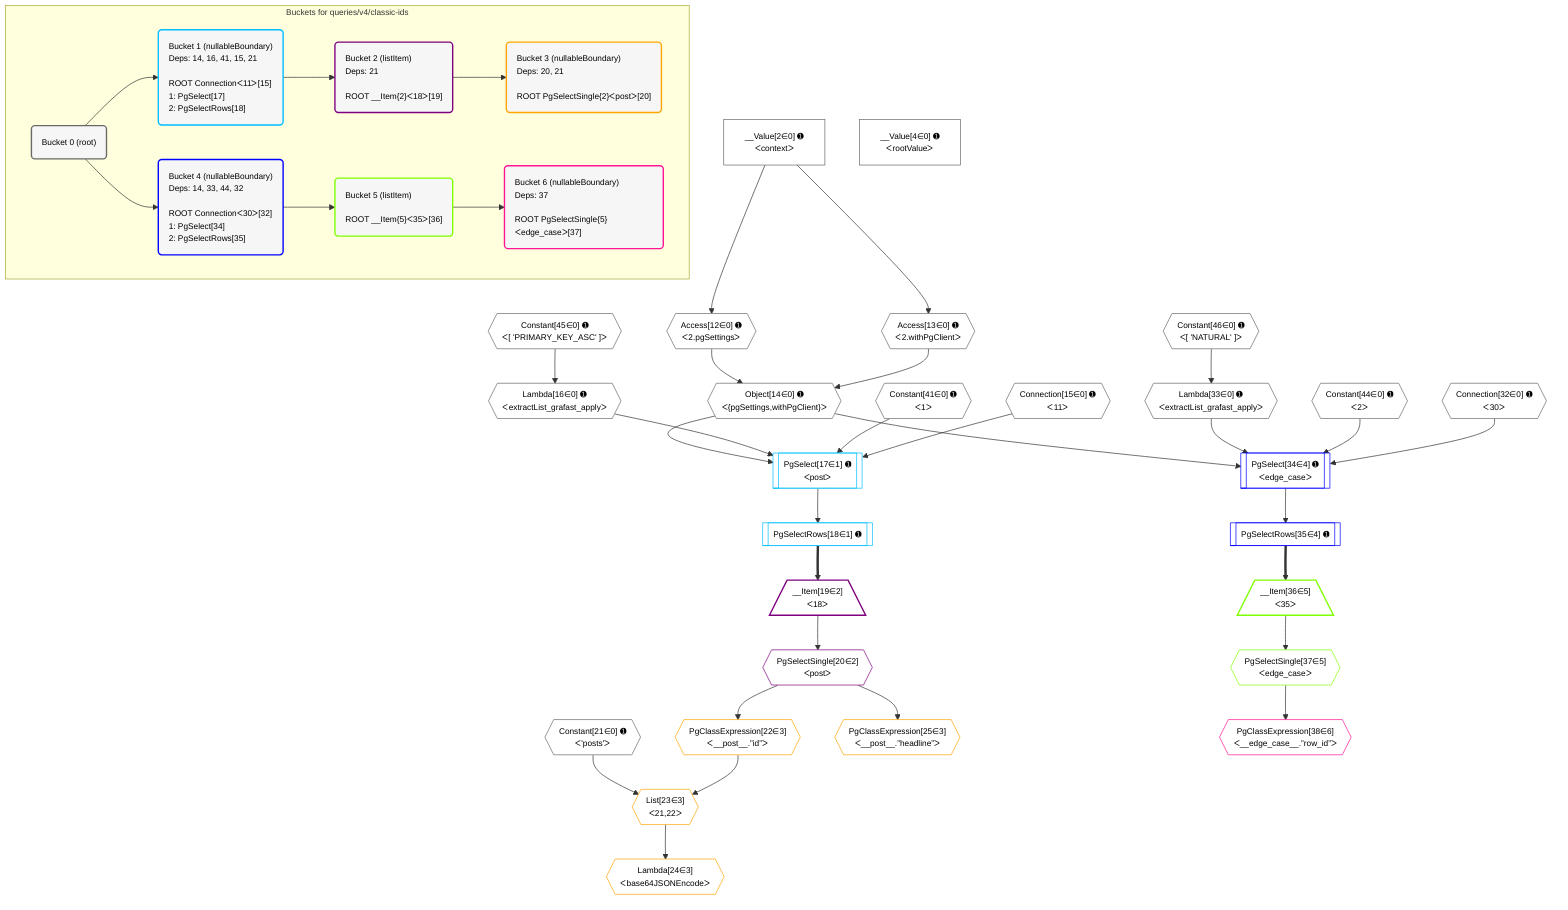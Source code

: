 %%{init: {'themeVariables': { 'fontSize': '12px'}}}%%
graph TD
    classDef path fill:#eee,stroke:#000,color:#000
    classDef plan fill:#fff,stroke-width:1px,color:#000
    classDef itemplan fill:#fff,stroke-width:2px,color:#000
    classDef unbatchedplan fill:#dff,stroke-width:1px,color:#000
    classDef sideeffectplan fill:#fcc,stroke-width:2px,color:#000
    classDef bucket fill:#f6f6f6,color:#000,stroke-width:2px,text-align:left


    %% plan dependencies
    Object14{{"Object[14∈0] ➊<br />ᐸ{pgSettings,withPgClient}ᐳ"}}:::plan
    Access12{{"Access[12∈0] ➊<br />ᐸ2.pgSettingsᐳ"}}:::plan
    Access13{{"Access[13∈0] ➊<br />ᐸ2.withPgClientᐳ"}}:::plan
    Access12 & Access13 --> Object14
    __Value2["__Value[2∈0] ➊<br />ᐸcontextᐳ"]:::plan
    __Value2 --> Access12
    __Value2 --> Access13
    Lambda16{{"Lambda[16∈0] ➊<br />ᐸextractList_grafast_applyᐳ"}}:::plan
    Constant45{{"Constant[45∈0] ➊<br />ᐸ[ 'PRIMARY_KEY_ASC' ]ᐳ"}}:::plan
    Constant45 --> Lambda16
    Lambda33{{"Lambda[33∈0] ➊<br />ᐸextractList_grafast_applyᐳ"}}:::plan
    Constant46{{"Constant[46∈0] ➊<br />ᐸ[ 'NATURAL' ]ᐳ"}}:::plan
    Constant46 --> Lambda33
    __Value4["__Value[4∈0] ➊<br />ᐸrootValueᐳ"]:::plan
    Connection15{{"Connection[15∈0] ➊<br />ᐸ11ᐳ"}}:::plan
    Constant21{{"Constant[21∈0] ➊<br />ᐸ'posts'ᐳ"}}:::plan
    Connection32{{"Connection[32∈0] ➊<br />ᐸ30ᐳ"}}:::plan
    Constant41{{"Constant[41∈0] ➊<br />ᐸ1ᐳ"}}:::plan
    Constant44{{"Constant[44∈0] ➊<br />ᐸ2ᐳ"}}:::plan
    PgSelect17[["PgSelect[17∈1] ➊<br />ᐸpostᐳ"]]:::plan
    Object14 & Lambda16 & Constant41 & Connection15 --> PgSelect17
    PgSelectRows18[["PgSelectRows[18∈1] ➊"]]:::plan
    PgSelect17 --> PgSelectRows18
    __Item19[/"__Item[19∈2]<br />ᐸ18ᐳ"\]:::itemplan
    PgSelectRows18 ==> __Item19
    PgSelectSingle20{{"PgSelectSingle[20∈2]<br />ᐸpostᐳ"}}:::plan
    __Item19 --> PgSelectSingle20
    List23{{"List[23∈3]<br />ᐸ21,22ᐳ"}}:::plan
    PgClassExpression22{{"PgClassExpression[22∈3]<br />ᐸ__post__.”id”ᐳ"}}:::plan
    Constant21 & PgClassExpression22 --> List23
    PgSelectSingle20 --> PgClassExpression22
    Lambda24{{"Lambda[24∈3]<br />ᐸbase64JSONEncodeᐳ"}}:::plan
    List23 --> Lambda24
    PgClassExpression25{{"PgClassExpression[25∈3]<br />ᐸ__post__.”headline”ᐳ"}}:::plan
    PgSelectSingle20 --> PgClassExpression25
    PgSelect34[["PgSelect[34∈4] ➊<br />ᐸedge_caseᐳ"]]:::plan
    Object14 & Lambda33 & Constant44 & Connection32 --> PgSelect34
    PgSelectRows35[["PgSelectRows[35∈4] ➊"]]:::plan
    PgSelect34 --> PgSelectRows35
    __Item36[/"__Item[36∈5]<br />ᐸ35ᐳ"\]:::itemplan
    PgSelectRows35 ==> __Item36
    PgSelectSingle37{{"PgSelectSingle[37∈5]<br />ᐸedge_caseᐳ"}}:::plan
    __Item36 --> PgSelectSingle37
    PgClassExpression38{{"PgClassExpression[38∈6]<br />ᐸ__edge_case__.”row_id”ᐳ"}}:::plan
    PgSelectSingle37 --> PgClassExpression38

    %% define steps

    subgraph "Buckets for queries/v4/classic-ids"
    Bucket0("Bucket 0 (root)"):::bucket
    classDef bucket0 stroke:#696969
    class Bucket0,__Value2,__Value4,Access12,Access13,Object14,Connection15,Lambda16,Constant21,Connection32,Lambda33,Constant41,Constant44,Constant45,Constant46 bucket0
    Bucket1("Bucket 1 (nullableBoundary)<br />Deps: 14, 16, 41, 15, 21<br /><br />ROOT Connectionᐸ11ᐳ[15]<br />1: PgSelect[17]<br />2: PgSelectRows[18]"):::bucket
    classDef bucket1 stroke:#00bfff
    class Bucket1,PgSelect17,PgSelectRows18 bucket1
    Bucket2("Bucket 2 (listItem)<br />Deps: 21<br /><br />ROOT __Item{2}ᐸ18ᐳ[19]"):::bucket
    classDef bucket2 stroke:#7f007f
    class Bucket2,__Item19,PgSelectSingle20 bucket2
    Bucket3("Bucket 3 (nullableBoundary)<br />Deps: 20, 21<br /><br />ROOT PgSelectSingle{2}ᐸpostᐳ[20]"):::bucket
    classDef bucket3 stroke:#ffa500
    class Bucket3,PgClassExpression22,List23,Lambda24,PgClassExpression25 bucket3
    Bucket4("Bucket 4 (nullableBoundary)<br />Deps: 14, 33, 44, 32<br /><br />ROOT Connectionᐸ30ᐳ[32]<br />1: PgSelect[34]<br />2: PgSelectRows[35]"):::bucket
    classDef bucket4 stroke:#0000ff
    class Bucket4,PgSelect34,PgSelectRows35 bucket4
    Bucket5("Bucket 5 (listItem)<br /><br />ROOT __Item{5}ᐸ35ᐳ[36]"):::bucket
    classDef bucket5 stroke:#7fff00
    class Bucket5,__Item36,PgSelectSingle37 bucket5
    Bucket6("Bucket 6 (nullableBoundary)<br />Deps: 37<br /><br />ROOT PgSelectSingle{5}ᐸedge_caseᐳ[37]"):::bucket
    classDef bucket6 stroke:#ff1493
    class Bucket6,PgClassExpression38 bucket6
    Bucket0 --> Bucket1 & Bucket4
    Bucket1 --> Bucket2
    Bucket2 --> Bucket3
    Bucket4 --> Bucket5
    Bucket5 --> Bucket6
    end